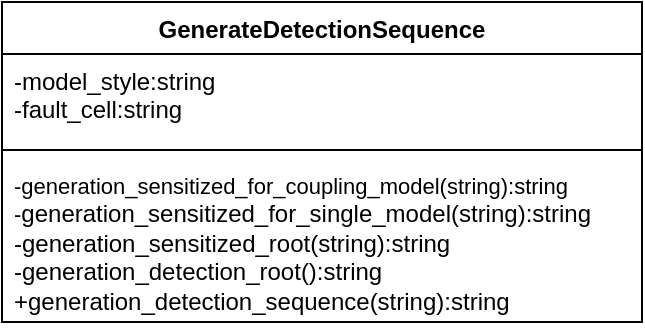 <mxfile version="21.0.2" type="github">
  <diagram name="第 1 页" id="oVK6UXfnrhixuKSFk506">
    <mxGraphModel dx="1114" dy="616" grid="1" gridSize="10" guides="1" tooltips="1" connect="1" arrows="1" fold="1" page="1" pageScale="1" pageWidth="827" pageHeight="1169" math="0" shadow="0">
      <root>
        <mxCell id="0" />
        <mxCell id="1" parent="0" />
        <mxCell id="NBKLiuS5RyvHAW4yS1_x-1" value="GenerateDetectionSequence" style="swimlane;fontStyle=1;align=center;verticalAlign=top;childLayout=stackLayout;horizontal=1;startSize=26;horizontalStack=0;resizeParent=1;resizeParentMax=0;resizeLast=0;collapsible=1;marginBottom=0;whiteSpace=wrap;html=1;" vertex="1" parent="1">
          <mxGeometry x="160" y="260" width="320" height="160" as="geometry" />
        </mxCell>
        <mxCell id="NBKLiuS5RyvHAW4yS1_x-2" value="-model_style:string&lt;br&gt;-fault_cell:string" style="text;strokeColor=none;fillColor=none;align=left;verticalAlign=top;spacingLeft=4;spacingRight=4;overflow=hidden;rotatable=0;points=[[0,0.5],[1,0.5]];portConstraint=eastwest;whiteSpace=wrap;html=1;" vertex="1" parent="NBKLiuS5RyvHAW4yS1_x-1">
          <mxGeometry y="26" width="320" height="44" as="geometry" />
        </mxCell>
        <mxCell id="NBKLiuS5RyvHAW4yS1_x-3" value="" style="line;strokeWidth=1;fillColor=none;align=left;verticalAlign=middle;spacingTop=-1;spacingLeft=3;spacingRight=3;rotatable=0;labelPosition=right;points=[];portConstraint=eastwest;strokeColor=inherit;" vertex="1" parent="NBKLiuS5RyvHAW4yS1_x-1">
          <mxGeometry y="70" width="320" height="8" as="geometry" />
        </mxCell>
        <mxCell id="NBKLiuS5RyvHAW4yS1_x-4" value="&lt;font style=&quot;font-size: 11px;&quot;&gt;-generation_sensitized_for_coupling_model(string):string&lt;br&gt;-&lt;/font&gt;generation_sensitized_for_single_model(string):string&lt;br&gt;-generation_sensitized_root(string):string&lt;br&gt;-generation_detection_root():string&lt;br&gt;+generation_detection_sequence(string):string" style="text;strokeColor=none;fillColor=none;align=left;verticalAlign=top;spacingLeft=4;spacingRight=4;overflow=hidden;rotatable=0;points=[[0,0.5],[1,0.5]];portConstraint=eastwest;whiteSpace=wrap;html=1;" vertex="1" parent="NBKLiuS5RyvHAW4yS1_x-1">
          <mxGeometry y="78" width="320" height="82" as="geometry" />
        </mxCell>
      </root>
    </mxGraphModel>
  </diagram>
</mxfile>
